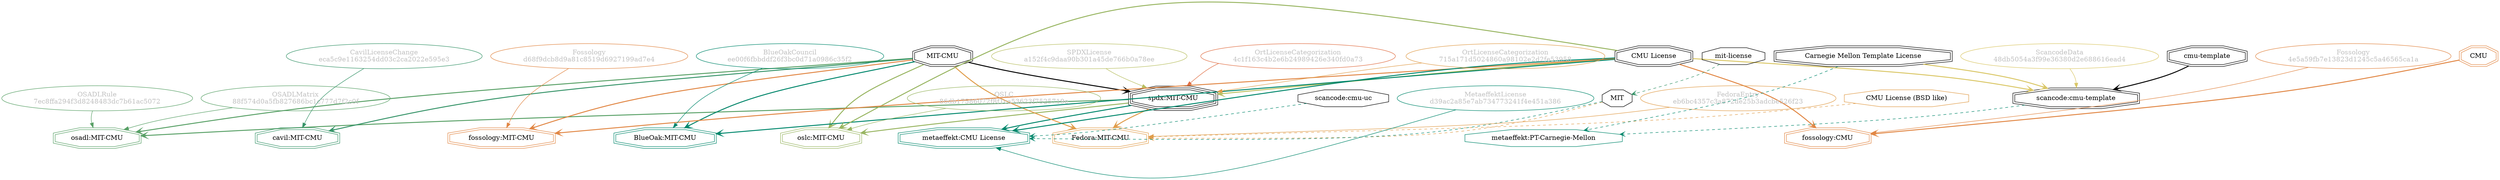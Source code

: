 strict digraph {
    node [shape=box];
    graph [splines=curved];
    2734 [label="SPDXLicense\na152f4c9daa90b301a45de766b0a78ee"
         ,fontcolor=gray
         ,color="#b8bf62"
         ,fillcolor="beige;1"
         ,shape=ellipse];
    2735 [label="spdx:MIT-CMU"
         ,shape=tripleoctagon];
    2736 [label="MIT-CMU"
         ,shape=doubleoctagon];
    2737 [label="CMU License"
         ,shape=doubleoctagon];
    2816 [label=MIT,shape=octagon];
    8078 [label="FedoraEntry\neb6bc4357c3a872de25b3adcbe526f23"
         ,fontcolor=gray
         ,color="#e09d4b"
         ,fillcolor="beige;1"
         ,shape=ellipse];
    8079 [label="Fedora:MIT-CMU"
         ,color="#e09d4b"
         ,shape=doubleoctagon];
    8080 [label="CMU License (BSD like)"
         ,color="#e09d4b"
         ,shape=octagon];
    8879 [label="BlueOakCouncil\nee00f6fbbddf26f3bc0d71a0986c35f2"
         ,fontcolor=gray
         ,color="#00876c"
         ,fillcolor="beige;1"
         ,shape=ellipse];
    8880 [label="BlueOak:MIT-CMU"
         ,color="#00876c"
         ,shape=doubleoctagon];
    9647 [label="OSADLRule\n7ec8ffa294f3d8248483dc7b61ac5072"
         ,fontcolor=gray
         ,color="#58a066"
         ,fillcolor="beige;1"
         ,shape=ellipse];
    9648 [label="osadl:MIT-CMU"
         ,color="#58a066"
         ,shape=doubleoctagon];
    9926 [label="OSADLMatrix\n88f574d0a5fb827686bc1c777d7f2c0f"
         ,fontcolor=gray
         ,color="#58a066"
         ,fillcolor="beige;1"
         ,shape=ellipse];
    13951 [label="ScancodeData\n48db5054a3f99e36380d2e688616ead4"
          ,fontcolor=gray
          ,color="#dac767"
          ,fillcolor="beige;1"
          ,shape=ellipse];
    13952 [label="scancode:cmu-template"
          ,shape=doubleoctagon];
    13953 [label="cmu-template"
          ,shape=doubleoctagon];
    13954 [label="Carnegie Mellon Template License"
          ,shape=doubleoctagon];
    13959 [label="scancode:cmu-uc"
          ,shape=octagon];
    25885 [label="OSLC\n86db17586072f8f1ca53623f7525719e"
          ,fontcolor=gray
          ,color="#98b561"
          ,fillcolor="beige;1"
          ,shape=ellipse];
    25886 [label="oslc:MIT-CMU"
          ,color="#98b561"
          ,shape=doubleoctagon];
    26195 [label="Fossology\n4e5a59fb7e13823d1245c5a46565ca1a"
          ,fontcolor=gray
          ,color="#e18745"
          ,fillcolor="beige;1"
          ,shape=ellipse];
    26196 [label="fossology:CMU"
          ,color="#e18745"
          ,shape=doubleoctagon];
    26197 [label=CMU
          ,color="#e18745"
          ,shape=doubleoctagon];
    27479 [label="Fossology\nd68f9dcb8d9a81c8519d6927199ad7e4"
          ,fontcolor=gray
          ,color="#e18745"
          ,fillcolor="beige;1"
          ,shape=ellipse];
    27480 [label="fossology:MIT-CMU"
          ,color="#e18745"
          ,shape=doubleoctagon];
    28327 [label="mit-license"
          ,shape=octagon];
    35056 [label="OrtLicenseCategorization\n4c1f163c4b2e6b24989426e340fd0a73"
          ,fontcolor=gray
          ,color="#e06f45"
          ,fillcolor="beige;1"
          ,shape=ellipse];
    36202 [label="OrtLicenseCategorization\n715a171d5024860a98102e2d2fe53958"
          ,fontcolor=gray
          ,color="#e09d4b"
          ,fillcolor="beige;1"
          ,shape=ellipse];
    37164 [label="CavilLicenseChange\neca5c9e1163254dd03c2ca2022e595e3"
          ,fontcolor=gray
          ,color="#379469"
          ,fillcolor="beige;1"
          ,shape=ellipse];
    37165 [label="cavil:MIT-CMU"
          ,color="#379469"
          ,shape=doubleoctagon];
    40710 [label="MetaeffektLicense\nd39ac2a85e7ab734773241f4e451a386"
          ,fontcolor=gray
          ,color="#00876c"
          ,fillcolor="beige;1"
          ,shape=ellipse];
    40711 [label="metaeffekt:CMU License"
          ,color="#00876c"
          ,shape=doubleoctagon];
    47486 [label="metaeffekt:PT-Carnegie-Mellon"
          ,color="#00876c"
          ,shape=octagon];
    2734 -> 2735 [weight=0.5
                 ,color="#b8bf62"];
    2735 -> 8079 [style=bold
                 ,arrowhead=vee
                 ,weight=0.7
                 ,color="#e09d4b"];
    2735 -> 9648 [style=bold
                 ,arrowhead=vee
                 ,weight=0.7
                 ,color="#58a066"];
    2735 -> 25886 [style=bold
                  ,arrowhead=vee
                  ,weight=0.7
                  ,color="#98b561"];
    2735 -> 40711 [style=bold
                  ,arrowhead=vee
                  ,weight=0.7
                  ,color="#00876c"];
    2736 -> 2735 [style=bold
                 ,arrowhead=vee
                 ,weight=0.7];
    2736 -> 8079 [style=bold
                 ,arrowhead=vee
                 ,weight=0.7
                 ,color="#e09d4b"];
    2736 -> 8880 [style=bold
                 ,arrowhead=vee
                 ,weight=0.7
                 ,color="#00876c"];
    2736 -> 9648 [style=bold
                 ,arrowhead=vee
                 ,weight=0.7
                 ,color="#58a066"];
    2736 -> 25886 [style=bold
                  ,arrowhead=vee
                  ,weight=0.7
                  ,color="#98b561"];
    2736 -> 27480 [style=bold
                  ,arrowhead=vee
                  ,weight=0.7
                  ,color="#e18745"];
    2736 -> 37165 [style=bold
                  ,arrowhead=vee
                  ,weight=0.7
                  ,color="#379469"];
    2736 -> 37165 [style=bold
                  ,arrowhead=vee
                  ,weight=0.7
                  ,color="#379469"];
    2737 -> 2735 [style=bold
                 ,arrowhead=vee
                 ,weight=0.7
                 ,color="#b8bf62"];
    2737 -> 8880 [style=bold
                 ,arrowhead=vee
                 ,weight=0.7
                 ,color="#00876c"];
    2737 -> 13952 [style=bold
                  ,arrowhead=vee
                  ,weight=0.7
                  ,color="#dac767"];
    2737 -> 25886 [style=bold
                  ,arrowhead=vee
                  ,weight=0.7
                  ,color="#98b561"];
    2737 -> 26196 [style=bold
                  ,arrowhead=vee
                  ,weight=0.7
                  ,color="#e18745"];
    2737 -> 27480 [style=bold
                  ,arrowhead=vee
                  ,weight=0.7
                  ,color="#e18745"];
    2737 -> 40711 [style=bold
                  ,arrowhead=vee
                  ,weight=0.7
                  ,color="#00876c"];
    2816 -> 8079 [style=dashed
                 ,arrowhead=vee
                 ,weight=0.5
                 ,color="#e09d4b"];
    2816 -> 40711 [style=dashed
                  ,arrowhead=vee
                  ,weight=0.5
                  ,color="#00876c"];
    8078 -> 8079 [weight=0.5
                 ,color="#e09d4b"];
    8080 -> 8079 [style=dashed
                 ,arrowhead=vee
                 ,weight=0.5
                 ,color="#e09d4b"];
    8879 -> 8880 [weight=0.5
                 ,color="#00876c"];
    9647 -> 9648 [weight=0.5
                 ,color="#58a066"];
    9926 -> 9648 [weight=0.5
                 ,color="#58a066"];
    13951 -> 13952 [weight=0.5
                   ,color="#dac767"];
    13952 -> 47486 [style=dashed
                   ,arrowhead=vee
                   ,weight=0.5
                   ,color="#00876c"];
    13953 -> 13952 [style=bold
                   ,arrowhead=vee
                   ,weight=0.7];
    13954 -> 13952 [style=bold
                   ,arrowhead=vee
                   ,weight=0.7
                   ,color="#dac767"];
    13954 -> 47486 [style=dashed
                   ,arrowhead=vee
                   ,weight=0.5
                   ,color="#00876c"];
    13959 -> 40711 [style=dashed
                   ,arrowhead=vee
                   ,weight=0.5
                   ,color="#00876c"];
    25885 -> 25886 [weight=0.5
                   ,color="#98b561"];
    26195 -> 26196 [weight=0.5
                   ,color="#e18745"];
    26197 -> 26196 [style=bold
                   ,arrowhead=vee
                   ,weight=0.7
                   ,color="#e18745"];
    27479 -> 27480 [weight=0.5
                   ,color="#e18745"];
    28327 -> 2816 [style=dashed
                  ,arrowhead=vee
                  ,weight=0.5
                  ,color="#379469"];
    35056 -> 2735 [weight=0.5
                  ,color="#e06f45"];
    36202 -> 2735 [weight=0.5
                  ,color="#e09d4b"];
    37164 -> 37165 [weight=0.5
                   ,color="#379469"];
    40710 -> 40711 [weight=0.5
                   ,color="#00876c"];
}
